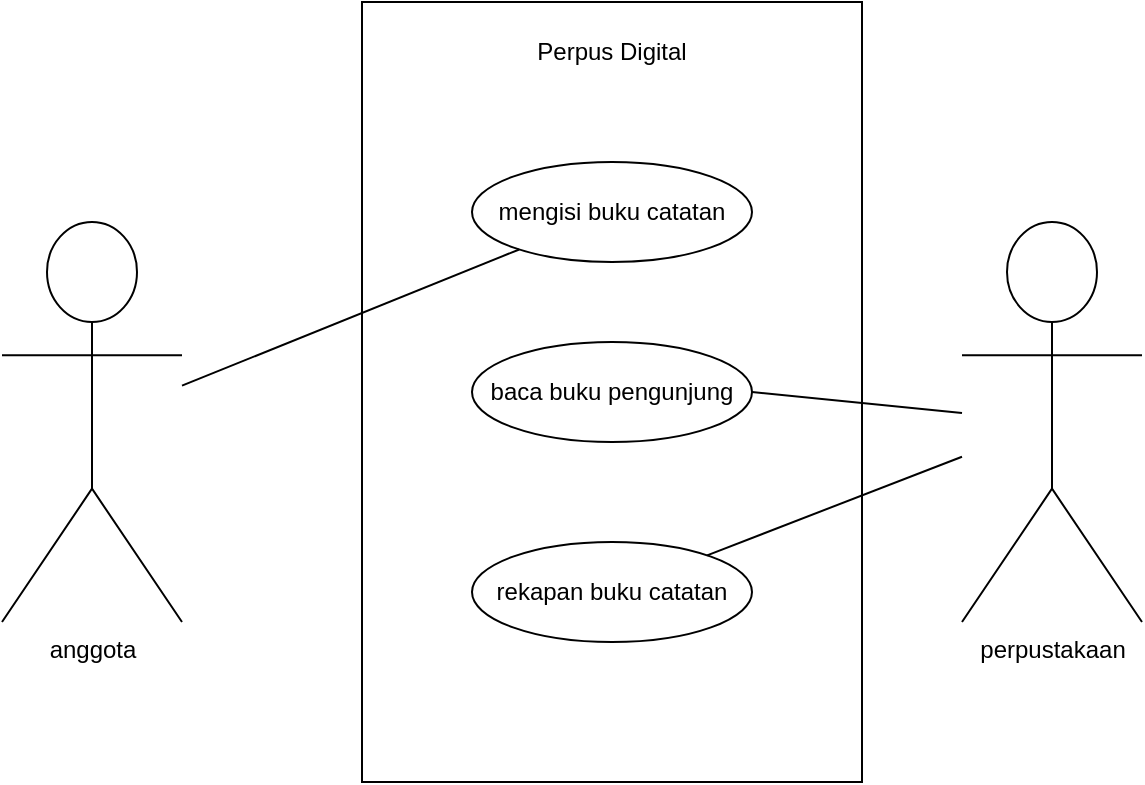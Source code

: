 <mxfile version="21.7.5" type="github">
  <diagram name="Page-1" id="dq5HCTdFB2sLgBmc9vmV">
    <mxGraphModel dx="880" dy="470" grid="1" gridSize="10" guides="1" tooltips="1" connect="1" arrows="1" fold="1" page="1" pageScale="1" pageWidth="850" pageHeight="1100" math="0" shadow="0">
      <root>
        <mxCell id="0" />
        <mxCell id="1" parent="0" />
        <mxCell id="P2zZoZJRl93ertxy_8j1-1" value="anggota" style="shape=umlActor;verticalLabelPosition=bottom;verticalAlign=top;html=1;outlineConnect=0;" vertex="1" parent="1">
          <mxGeometry x="120" y="350" width="90" height="200" as="geometry" />
        </mxCell>
        <mxCell id="P2zZoZJRl93ertxy_8j1-5" value="perpustakaan" style="shape=umlActor;verticalLabelPosition=bottom;verticalAlign=top;html=1;outlineConnect=0;" vertex="1" parent="1">
          <mxGeometry x="600" y="350" width="90" height="200" as="geometry" />
        </mxCell>
        <mxCell id="P2zZoZJRl93ertxy_8j1-7" value="" style="rounded=0;whiteSpace=wrap;html=1;" vertex="1" parent="1">
          <mxGeometry x="300" y="240" width="250" height="390" as="geometry" />
        </mxCell>
        <mxCell id="P2zZoZJRl93ertxy_8j1-10" value="Perpus Digital" style="text;html=1;strokeColor=none;fillColor=none;align=center;verticalAlign=middle;whiteSpace=wrap;rounded=0;" vertex="1" parent="1">
          <mxGeometry x="370" y="250" width="110" height="30" as="geometry" />
        </mxCell>
        <mxCell id="P2zZoZJRl93ertxy_8j1-11" value="mengisi buku catatan" style="ellipse;whiteSpace=wrap;html=1;" vertex="1" parent="1">
          <mxGeometry x="355" y="320" width="140" height="50" as="geometry" />
        </mxCell>
        <mxCell id="P2zZoZJRl93ertxy_8j1-12" value="baca buku pengunjung" style="ellipse;whiteSpace=wrap;html=1;" vertex="1" parent="1">
          <mxGeometry x="355" y="410" width="140" height="50" as="geometry" />
        </mxCell>
        <mxCell id="P2zZoZJRl93ertxy_8j1-14" value="rekapan buku catatan" style="ellipse;whiteSpace=wrap;html=1;" vertex="1" parent="1">
          <mxGeometry x="355" y="510" width="140" height="50" as="geometry" />
        </mxCell>
        <mxCell id="P2zZoZJRl93ertxy_8j1-18" value="" style="endArrow=none;html=1;rounded=0;" edge="1" parent="1" source="P2zZoZJRl93ertxy_8j1-1" target="P2zZoZJRl93ertxy_8j1-11">
          <mxGeometry width="50" height="50" relative="1" as="geometry">
            <mxPoint x="250" y="450" as="sourcePoint" />
            <mxPoint x="300" y="400" as="targetPoint" />
          </mxGeometry>
        </mxCell>
        <mxCell id="P2zZoZJRl93ertxy_8j1-19" value="" style="endArrow=none;html=1;rounded=0;exitX=1;exitY=0.5;exitDx=0;exitDy=0;" edge="1" parent="1" source="P2zZoZJRl93ertxy_8j1-12" target="P2zZoZJRl93ertxy_8j1-5">
          <mxGeometry width="50" height="50" relative="1" as="geometry">
            <mxPoint x="495" y="439.204" as="sourcePoint" />
            <mxPoint x="640.896" y="430.787" as="targetPoint" />
          </mxGeometry>
        </mxCell>
        <mxCell id="P2zZoZJRl93ertxy_8j1-20" value="" style="endArrow=none;html=1;rounded=0;" edge="1" parent="1" source="P2zZoZJRl93ertxy_8j1-14" target="P2zZoZJRl93ertxy_8j1-5">
          <mxGeometry width="50" height="50" relative="1" as="geometry">
            <mxPoint x="540" y="460" as="sourcePoint" />
            <mxPoint x="590" y="410" as="targetPoint" />
          </mxGeometry>
        </mxCell>
      </root>
    </mxGraphModel>
  </diagram>
</mxfile>
